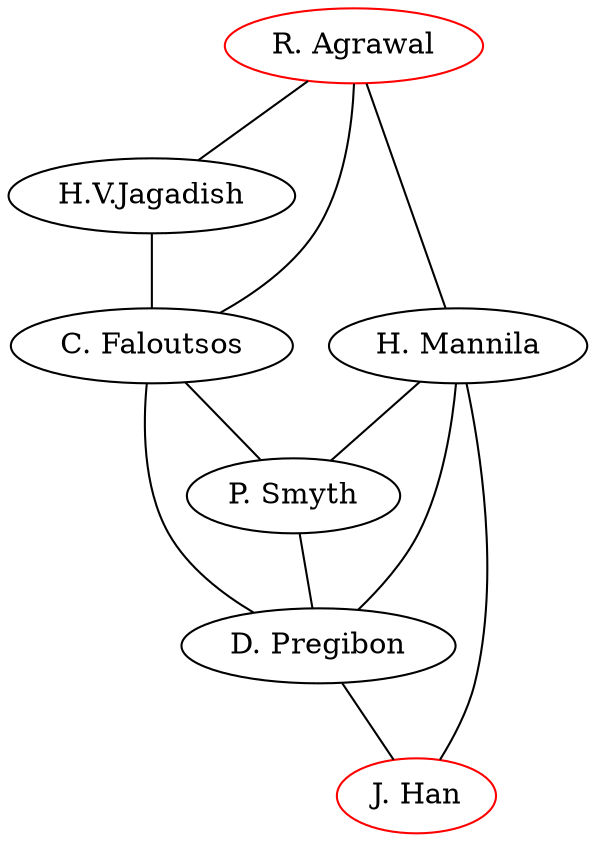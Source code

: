  graph ethane {
   A[label="R. Agrawal",color="red"]
   B[label="H.V.Jagadish"]
   C[label="C. Faloutsos"]
   D[label="H. Mannila"]
   H[label="D. Pregibon"]
   I[label="P. Smyth"]
   J[label="J. Han",color="red"]
   A -- B
   A -- C
   A -- D
   B -- C
   C -- I
   C -- H
   D -- H
   D -- I
   D -- J
   H -- J
   I -- H
 }
        